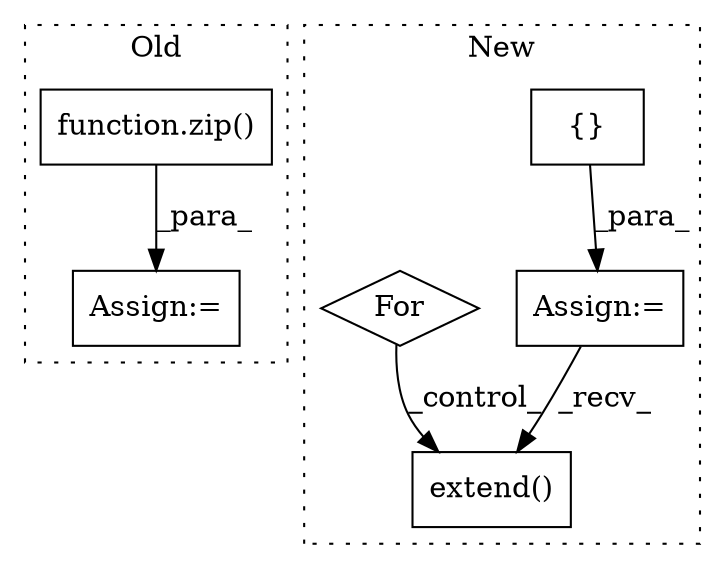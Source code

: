 digraph G {
subgraph cluster0 {
1 [label="function.zip()" a="75" s="3225,3230" l="4,20" shape="box"];
6 [label="Assign:=" a="68" s="3201" l="3" shape="box"];
label = "Old";
style="dotted";
}
subgraph cluster1 {
2 [label="extend()" a="75" s="3810,3866" l="14,1" shape="box"];
3 [label="Assign:=" a="68" s="3416" l="26" shape="box"];
4 [label="{}" a="59" s="3442,3442" l="2,1" shape="box"];
5 [label="For" a="107" s="3710,3734" l="4,18" shape="diamond"];
label = "New";
style="dotted";
}
1 -> 6 [label="_para_"];
3 -> 2 [label="_recv_"];
4 -> 3 [label="_para_"];
5 -> 2 [label="_control_"];
}